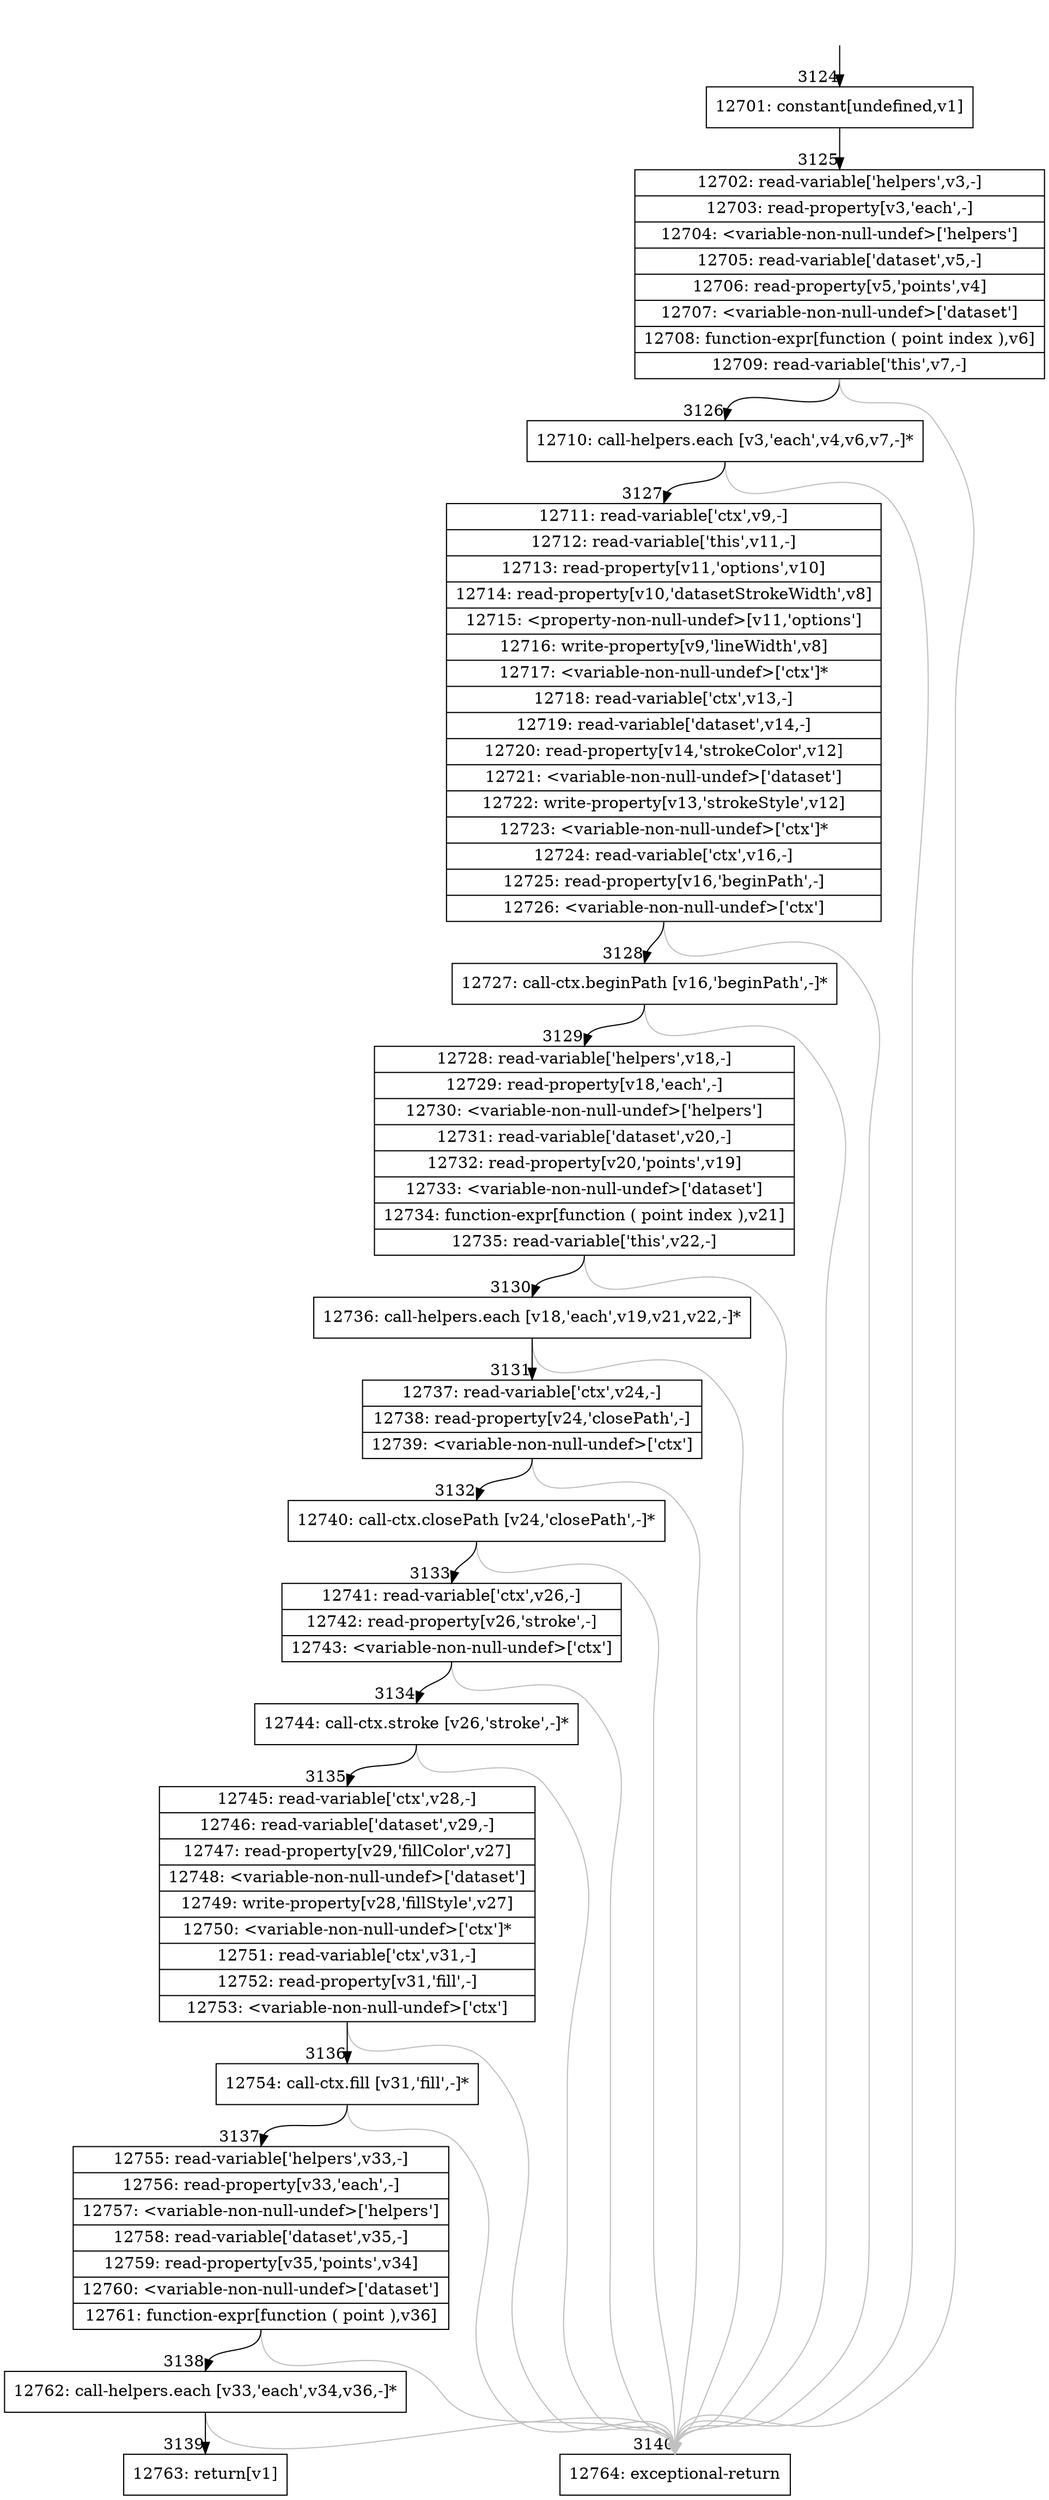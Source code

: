digraph {
rankdir="TD"
BB_entry295[shape=none,label=""];
BB_entry295 -> BB3124 [tailport=s, headport=n, headlabel="    3124"]
BB3124 [shape=record label="{12701: constant[undefined,v1]}" ] 
BB3124 -> BB3125 [tailport=s, headport=n, headlabel="      3125"]
BB3125 [shape=record label="{12702: read-variable['helpers',v3,-]|12703: read-property[v3,'each',-]|12704: \<variable-non-null-undef\>['helpers']|12705: read-variable['dataset',v5,-]|12706: read-property[v5,'points',v4]|12707: \<variable-non-null-undef\>['dataset']|12708: function-expr[function ( point index ),v6]|12709: read-variable['this',v7,-]}" ] 
BB3125 -> BB3126 [tailport=s, headport=n, headlabel="      3126"]
BB3125 -> BB3140 [tailport=s, headport=n, color=gray, headlabel="      3140"]
BB3126 [shape=record label="{12710: call-helpers.each [v3,'each',v4,v6,v7,-]*}" ] 
BB3126 -> BB3127 [tailport=s, headport=n, headlabel="      3127"]
BB3126 -> BB3140 [tailport=s, headport=n, color=gray]
BB3127 [shape=record label="{12711: read-variable['ctx',v9,-]|12712: read-variable['this',v11,-]|12713: read-property[v11,'options',v10]|12714: read-property[v10,'datasetStrokeWidth',v8]|12715: \<property-non-null-undef\>[v11,'options']|12716: write-property[v9,'lineWidth',v8]|12717: \<variable-non-null-undef\>['ctx']*|12718: read-variable['ctx',v13,-]|12719: read-variable['dataset',v14,-]|12720: read-property[v14,'strokeColor',v12]|12721: \<variable-non-null-undef\>['dataset']|12722: write-property[v13,'strokeStyle',v12]|12723: \<variable-non-null-undef\>['ctx']*|12724: read-variable['ctx',v16,-]|12725: read-property[v16,'beginPath',-]|12726: \<variable-non-null-undef\>['ctx']}" ] 
BB3127 -> BB3128 [tailport=s, headport=n, headlabel="      3128"]
BB3127 -> BB3140 [tailport=s, headport=n, color=gray]
BB3128 [shape=record label="{12727: call-ctx.beginPath [v16,'beginPath',-]*}" ] 
BB3128 -> BB3129 [tailport=s, headport=n, headlabel="      3129"]
BB3128 -> BB3140 [tailport=s, headport=n, color=gray]
BB3129 [shape=record label="{12728: read-variable['helpers',v18,-]|12729: read-property[v18,'each',-]|12730: \<variable-non-null-undef\>['helpers']|12731: read-variable['dataset',v20,-]|12732: read-property[v20,'points',v19]|12733: \<variable-non-null-undef\>['dataset']|12734: function-expr[function ( point index ),v21]|12735: read-variable['this',v22,-]}" ] 
BB3129 -> BB3130 [tailport=s, headport=n, headlabel="      3130"]
BB3129 -> BB3140 [tailport=s, headport=n, color=gray]
BB3130 [shape=record label="{12736: call-helpers.each [v18,'each',v19,v21,v22,-]*}" ] 
BB3130 -> BB3131 [tailport=s, headport=n, headlabel="      3131"]
BB3130 -> BB3140 [tailport=s, headport=n, color=gray]
BB3131 [shape=record label="{12737: read-variable['ctx',v24,-]|12738: read-property[v24,'closePath',-]|12739: \<variable-non-null-undef\>['ctx']}" ] 
BB3131 -> BB3132 [tailport=s, headport=n, headlabel="      3132"]
BB3131 -> BB3140 [tailport=s, headport=n, color=gray]
BB3132 [shape=record label="{12740: call-ctx.closePath [v24,'closePath',-]*}" ] 
BB3132 -> BB3133 [tailport=s, headport=n, headlabel="      3133"]
BB3132 -> BB3140 [tailport=s, headport=n, color=gray]
BB3133 [shape=record label="{12741: read-variable['ctx',v26,-]|12742: read-property[v26,'stroke',-]|12743: \<variable-non-null-undef\>['ctx']}" ] 
BB3133 -> BB3134 [tailport=s, headport=n, headlabel="      3134"]
BB3133 -> BB3140 [tailport=s, headport=n, color=gray]
BB3134 [shape=record label="{12744: call-ctx.stroke [v26,'stroke',-]*}" ] 
BB3134 -> BB3135 [tailport=s, headport=n, headlabel="      3135"]
BB3134 -> BB3140 [tailport=s, headport=n, color=gray]
BB3135 [shape=record label="{12745: read-variable['ctx',v28,-]|12746: read-variable['dataset',v29,-]|12747: read-property[v29,'fillColor',v27]|12748: \<variable-non-null-undef\>['dataset']|12749: write-property[v28,'fillStyle',v27]|12750: \<variable-non-null-undef\>['ctx']*|12751: read-variable['ctx',v31,-]|12752: read-property[v31,'fill',-]|12753: \<variable-non-null-undef\>['ctx']}" ] 
BB3135 -> BB3136 [tailport=s, headport=n, headlabel="      3136"]
BB3135 -> BB3140 [tailport=s, headport=n, color=gray]
BB3136 [shape=record label="{12754: call-ctx.fill [v31,'fill',-]*}" ] 
BB3136 -> BB3137 [tailport=s, headport=n, headlabel="      3137"]
BB3136 -> BB3140 [tailport=s, headport=n, color=gray]
BB3137 [shape=record label="{12755: read-variable['helpers',v33,-]|12756: read-property[v33,'each',-]|12757: \<variable-non-null-undef\>['helpers']|12758: read-variable['dataset',v35,-]|12759: read-property[v35,'points',v34]|12760: \<variable-non-null-undef\>['dataset']|12761: function-expr[function ( point ),v36]}" ] 
BB3137 -> BB3138 [tailport=s, headport=n, headlabel="      3138"]
BB3137 -> BB3140 [tailport=s, headport=n, color=gray]
BB3138 [shape=record label="{12762: call-helpers.each [v33,'each',v34,v36,-]*}" ] 
BB3138 -> BB3139 [tailport=s, headport=n, headlabel="      3139"]
BB3138 -> BB3140 [tailport=s, headport=n, color=gray]
BB3139 [shape=record label="{12763: return[v1]}" ] 
BB3140 [shape=record label="{12764: exceptional-return}" ] 
//#$~ 3463
}
